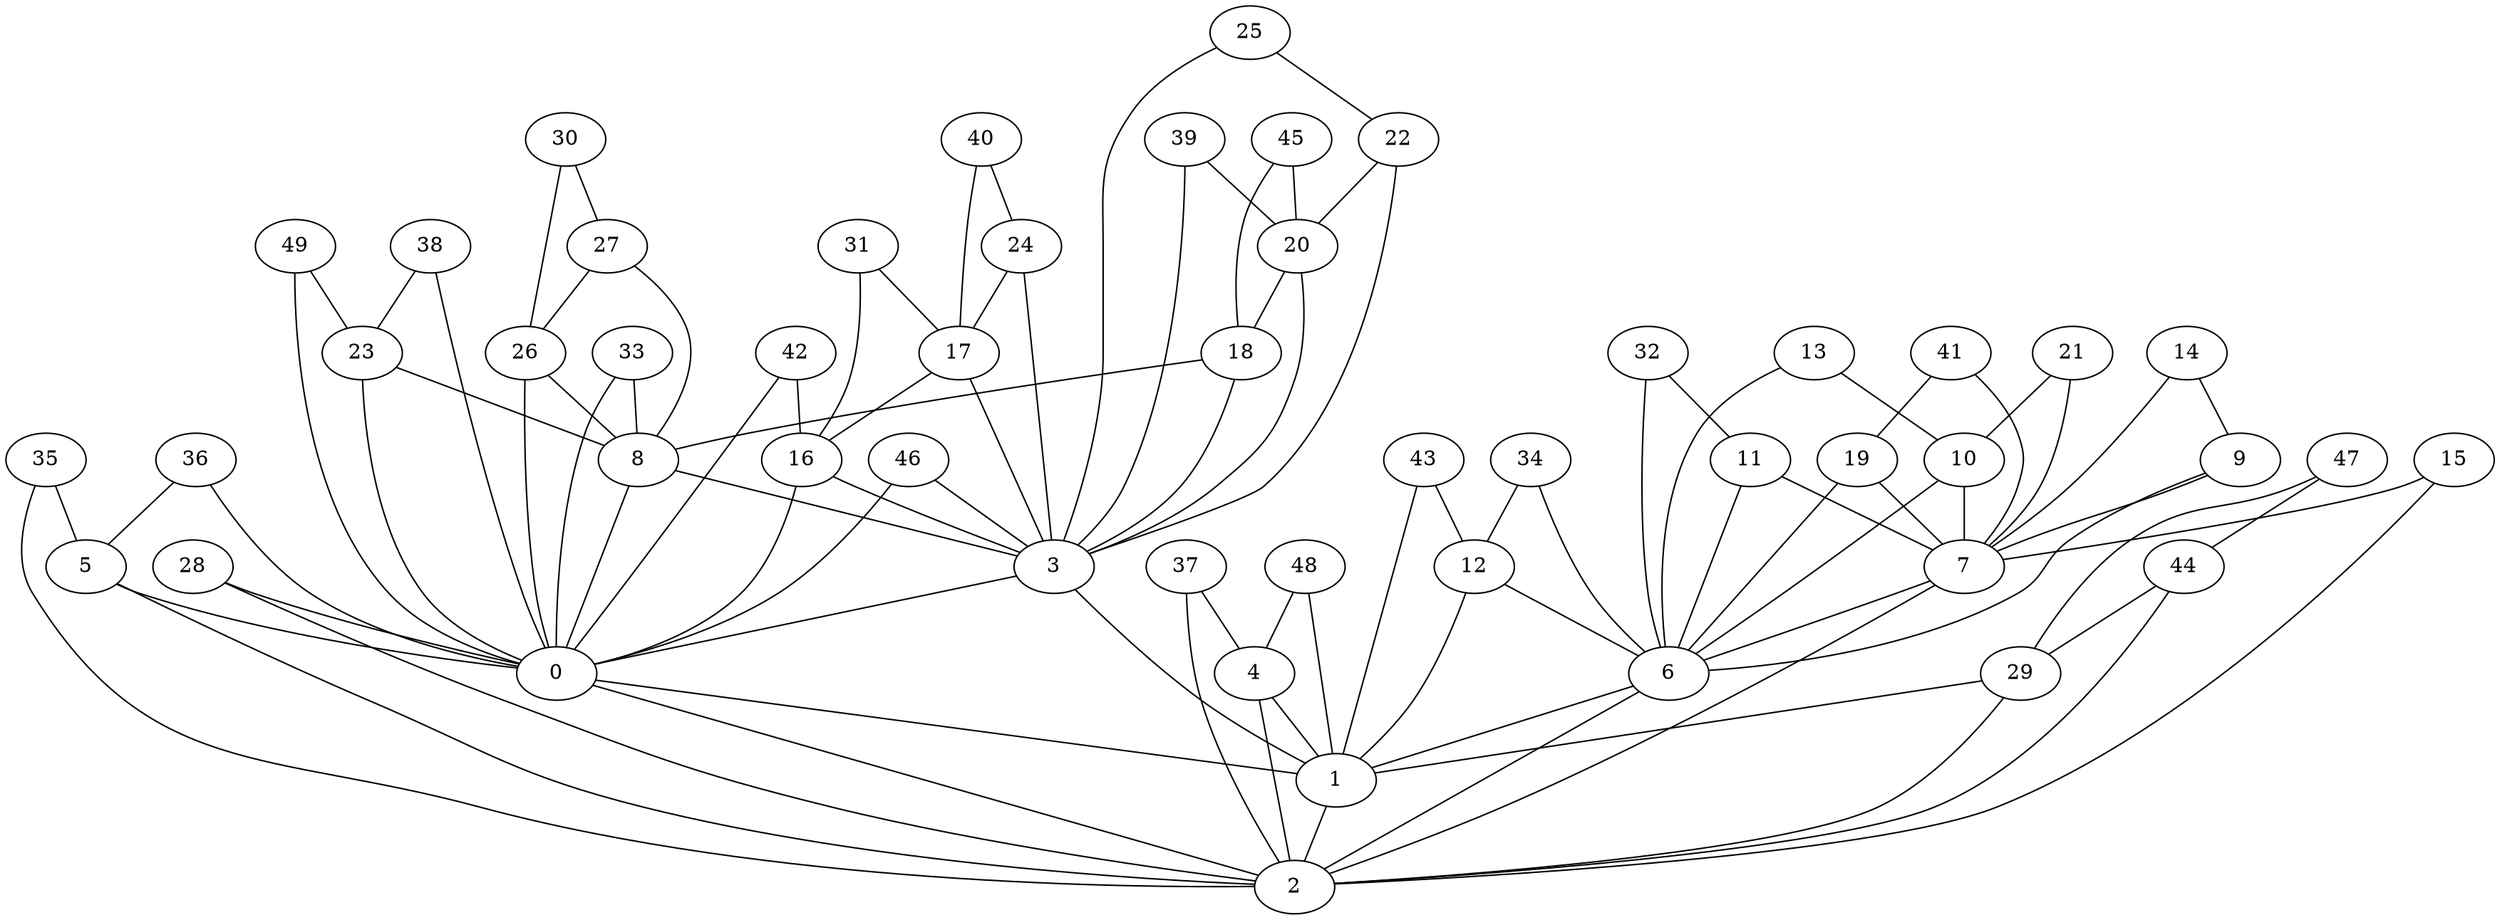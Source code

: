 graph G {
  0;
  1;
  2;
  3;
  4;
  5;
  6;
  7;
  8;
  9;
  10;
  11;
  12;
  13;
  14;
  15;
  16;
  17;
  18;
  19;
  20;
  21;
  22;
  23;
  24;
  25;
  26;
  27;
  28;
  29;
  30;
  31;
  32;
  33;
  34;
  35;
  36;
  37;
  38;
  39;
  40;
  41;
  42;
  43;
  44;
  45;
  46;
  47;
  48;
  49;
   0 -- 1;
   1 -- 2;
   2 -- 0;
   3 -- 0;
   3 -- 1;
   4 -- 1;
   4 -- 2;
   5 -- 2;
   5 -- 0;
   6 -- 1;
   6 -- 2;
   7 -- 6;
   7 -- 2;
   8 -- 3;
   8 -- 0;
   9 -- 7;
   9 -- 6;
   10 -- 7;
   10 -- 6;
   11 -- 7;
   11 -- 6;
   12 -- 6;
   12 -- 1;
   13 -- 10;
   13 -- 6;
   14 -- 9;
   14 -- 7;
   15 -- 7;
   15 -- 2;
   16 -- 3;
   16 -- 0;
   17 -- 16;
   17 -- 3;
   18 -- 8;
   18 -- 3;
   19 -- 7;
   19 -- 6;
   20 -- 18;
   20 -- 3;
   21 -- 10;
   21 -- 7;
   22 -- 20;
   22 -- 3;
   23 -- 8;
   23 -- 0;
   24 -- 17;
   24 -- 3;
   25 -- 22;
   25 -- 3;
   26 -- 8;
   26 -- 0;
   27 -- 26;
   27 -- 8;
   28 -- 2;
   28 -- 0;
   29 -- 1;
   29 -- 2;
   30 -- 27;
   30 -- 26;
   31 -- 17;
   31 -- 16;
   32 -- 11;
   32 -- 6;
   33 -- 8;
   33 -- 0;
   34 -- 12;
   34 -- 6;
   35 -- 5;
   35 -- 2;
   36 -- 5;
   36 -- 0;
   37 -- 4;
   37 -- 2;
   38 -- 23;
   38 -- 0;
   39 -- 20;
   39 -- 3;
   40 -- 24;
   40 -- 17;
   41 -- 19;
   41 -- 7;
   42 -- 16;
   42 -- 0;
   43 -- 12;
   43 -- 1;
   44 -- 29;
   44 -- 2;
   45 -- 20;
   45 -- 18;
   46 -- 3;
   46 -- 0;
   47 -- 44;
   47 -- 29;
   48 -- 4;
   48 -- 1;
   49 -- 23;
   49 -- 0;
}
